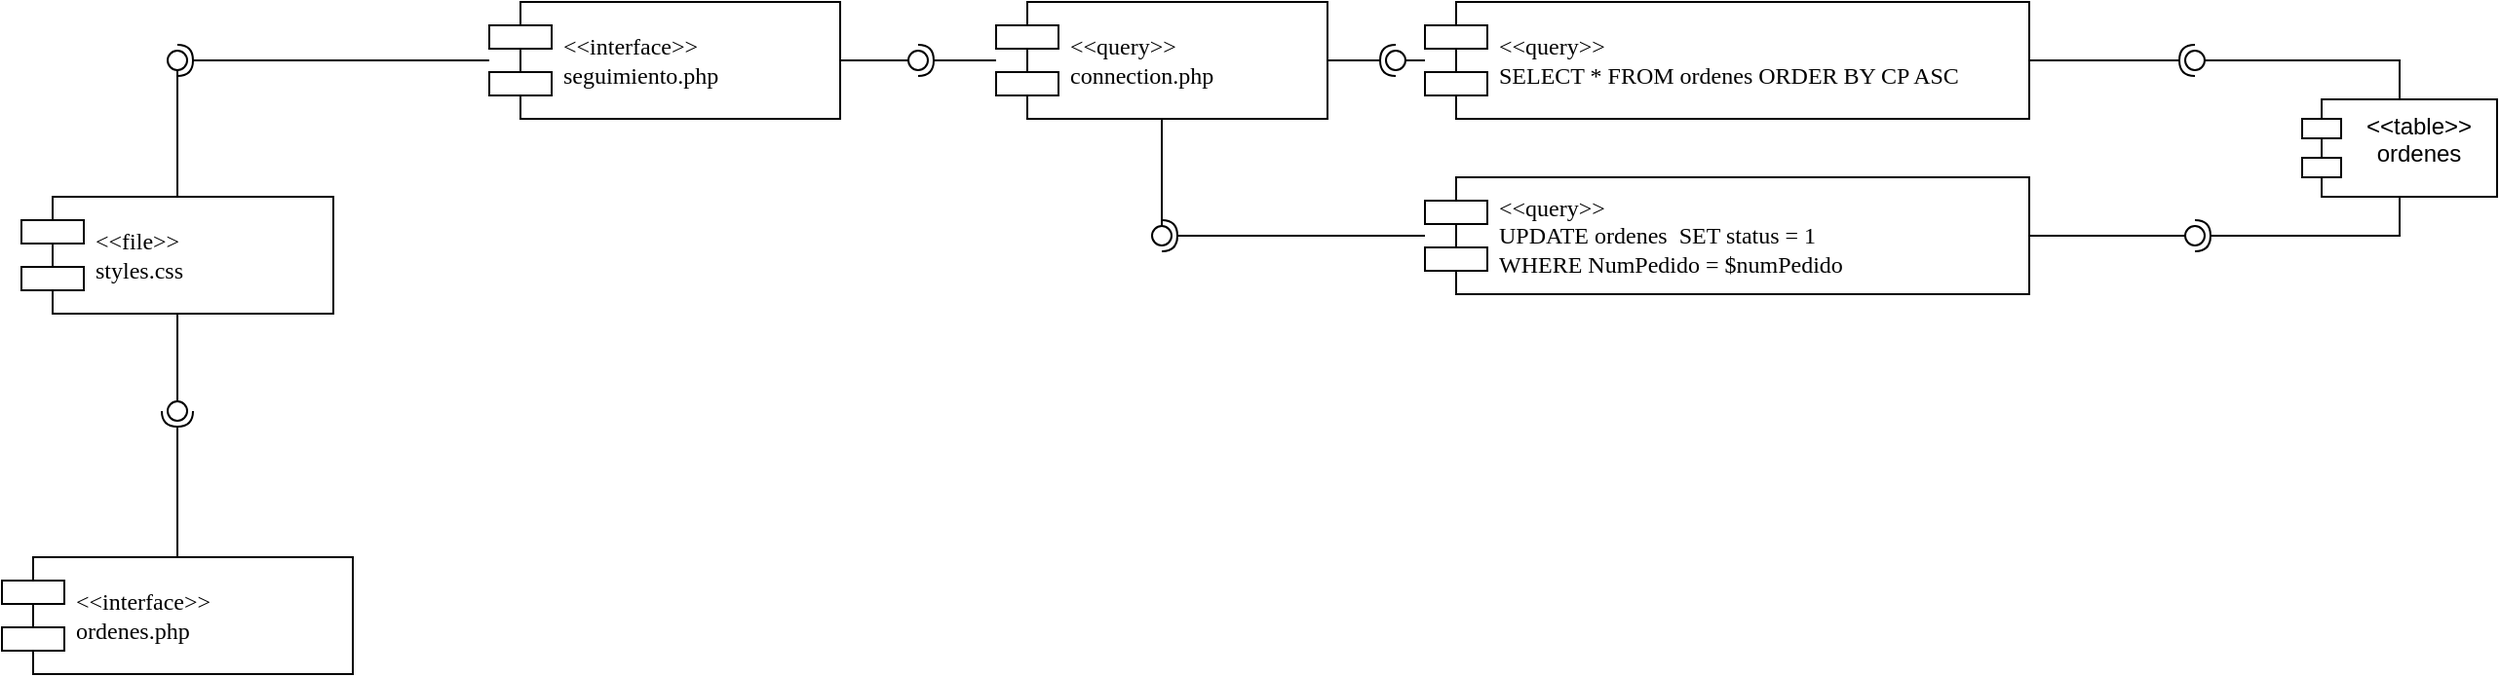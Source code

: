 <mxfile version="22.0.4" type="github">
  <diagram name="Page-1" id="5f0bae14-7c28-e335-631c-24af17079c00">
    <mxGraphModel dx="1166" dy="609" grid="1" gridSize="10" guides="1" tooltips="1" connect="1" arrows="1" fold="1" page="1" pageScale="1" pageWidth="1100" pageHeight="850" background="none" math="0" shadow="0">
      <root>
        <mxCell id="0" />
        <mxCell id="1" parent="0" />
        <mxCell id="39150e848f15840c-5" value="&amp;lt;&amp;lt;interface&amp;gt;&amp;gt;&lt;br&gt;ordenes.php" style="shape=component;align=left;spacingLeft=36;rounded=0;shadow=0;comic=0;labelBackgroundColor=none;strokeWidth=1;fontFamily=Verdana;fontSize=12;html=1;" parent="1" vertex="1">
          <mxGeometry x="10" y="395" width="180" height="60" as="geometry" />
        </mxCell>
        <mxCell id="39150e848f15840c-7" value="&amp;lt;&amp;lt;query&amp;gt;&amp;gt;&lt;br&gt;SELECT * FROM ordenes ORDER BY CP ASC" style="shape=component;align=left;spacingLeft=36;rounded=0;shadow=0;comic=0;labelBackgroundColor=none;strokeWidth=1;fontFamily=Verdana;fontSize=12;html=1;" parent="1" vertex="1">
          <mxGeometry x="740" y="110" width="310" height="60" as="geometry" />
        </mxCell>
        <mxCell id="2PiT4APlnnZ2Xm39mhcf-1" value="&amp;lt;&amp;lt;file&amp;gt;&amp;gt;&lt;br&gt;styles.css" style="shape=component;align=left;spacingLeft=36;rounded=0;shadow=0;comic=0;labelBackgroundColor=none;strokeWidth=1;fontFamily=Verdana;fontSize=12;html=1;" parent="1" vertex="1">
          <mxGeometry x="20" y="210" width="160" height="60" as="geometry" />
        </mxCell>
        <mxCell id="2PiT4APlnnZ2Xm39mhcf-4" value="" style="rounded=0;orthogonalLoop=1;jettySize=auto;html=1;endArrow=halfCircle;endFill=0;endSize=6;strokeWidth=1;sketch=0;" parent="1" source="39150e848f15840c-5" edge="1">
          <mxGeometry relative="1" as="geometry">
            <mxPoint x="570" y="305" as="sourcePoint" />
            <mxPoint x="100" y="320" as="targetPoint" />
          </mxGeometry>
        </mxCell>
        <mxCell id="2PiT4APlnnZ2Xm39mhcf-5" value="" style="rounded=0;orthogonalLoop=1;jettySize=auto;html=1;endArrow=oval;endFill=0;sketch=0;sourcePerimeterSpacing=0;targetPerimeterSpacing=0;endSize=10;" parent="1" source="2PiT4APlnnZ2Xm39mhcf-1" edge="1">
          <mxGeometry relative="1" as="geometry">
            <mxPoint x="530" y="305" as="sourcePoint" />
            <mxPoint x="100" y="320" as="targetPoint" />
          </mxGeometry>
        </mxCell>
        <mxCell id="2PiT4APlnnZ2Xm39mhcf-6" value="" style="ellipse;whiteSpace=wrap;html=1;align=center;aspect=fixed;fillColor=none;strokeColor=none;resizable=0;perimeter=centerPerimeter;rotatable=0;allowArrows=0;points=[];outlineConnect=1;" parent="1" vertex="1">
          <mxGeometry x="545" y="300" width="10" height="10" as="geometry" />
        </mxCell>
        <mxCell id="2PiT4APlnnZ2Xm39mhcf-12" value="&amp;lt;&amp;lt;query&amp;gt;&amp;gt;&lt;br&gt;connection.php" style="shape=component;align=left;spacingLeft=36;rounded=0;shadow=0;comic=0;labelBackgroundColor=none;strokeWidth=1;fontFamily=Verdana;fontSize=12;html=1;" parent="1" vertex="1">
          <mxGeometry x="520" y="110" width="170" height="60" as="geometry" />
        </mxCell>
        <mxCell id="_4taWisS1Fcv63W9ZUAf-3" value="&amp;lt;&amp;lt;interface&amp;gt;&amp;gt;&lt;br&gt;seguimiento.php" style="shape=component;align=left;spacingLeft=36;rounded=0;shadow=0;comic=0;labelBackgroundColor=none;strokeWidth=1;fontFamily=Verdana;fontSize=12;html=1;" vertex="1" parent="1">
          <mxGeometry x="260" y="110" width="180" height="60" as="geometry" />
        </mxCell>
        <mxCell id="_4taWisS1Fcv63W9ZUAf-5" value="" style="rounded=0;orthogonalLoop=1;jettySize=auto;html=1;endArrow=halfCircle;endFill=0;endSize=6;strokeWidth=1;sketch=0;" edge="1" target="_4taWisS1Fcv63W9ZUAf-7" parent="1" source="_4taWisS1Fcv63W9ZUAf-3">
          <mxGeometry relative="1" as="geometry">
            <mxPoint x="140" y="140" as="sourcePoint" />
          </mxGeometry>
        </mxCell>
        <mxCell id="_4taWisS1Fcv63W9ZUAf-6" value="" style="rounded=0;orthogonalLoop=1;jettySize=auto;html=1;endArrow=oval;endFill=0;sketch=0;sourcePerimeterSpacing=0;targetPerimeterSpacing=0;endSize=10;" edge="1" target="_4taWisS1Fcv63W9ZUAf-7" parent="1" source="2PiT4APlnnZ2Xm39mhcf-1">
          <mxGeometry relative="1" as="geometry">
            <mxPoint x="100" y="140" as="sourcePoint" />
          </mxGeometry>
        </mxCell>
        <mxCell id="_4taWisS1Fcv63W9ZUAf-7" value="" style="ellipse;whiteSpace=wrap;html=1;align=center;aspect=fixed;fillColor=none;strokeColor=none;resizable=0;perimeter=centerPerimeter;rotatable=0;allowArrows=0;points=[];outlineConnect=1;" vertex="1" parent="1">
          <mxGeometry x="95" y="135" width="10" height="10" as="geometry" />
        </mxCell>
        <mxCell id="_4taWisS1Fcv63W9ZUAf-16" value="&amp;lt;&amp;lt;query&amp;gt;&amp;gt;&lt;br&gt;UPDATE ordenes&amp;nbsp; SET status = 1&lt;br&gt;WHERE NumPedido = $numPedido" style="shape=component;align=left;spacingLeft=36;rounded=0;shadow=0;comic=0;labelBackgroundColor=none;strokeWidth=1;fontFamily=Verdana;fontSize=12;html=1;" vertex="1" parent="1">
          <mxGeometry x="740" y="200" width="310" height="60" as="geometry" />
        </mxCell>
        <mxCell id="_4taWisS1Fcv63W9ZUAf-19" value="" style="ellipse;whiteSpace=wrap;html=1;align=center;aspect=fixed;fillColor=none;strokeColor=none;resizable=0;perimeter=centerPerimeter;rotatable=0;allowArrows=0;points=[];outlineConnect=1;" vertex="1" parent="1">
          <mxGeometry x="590" y="260" width="10" height="10" as="geometry" />
        </mxCell>
        <mxCell id="_4taWisS1Fcv63W9ZUAf-35" value="" style="ellipse;whiteSpace=wrap;html=1;align=center;aspect=fixed;fillColor=none;strokeColor=none;resizable=0;perimeter=centerPerimeter;rotatable=0;allowArrows=0;points=[];outlineConnect=1;" vertex="1" parent="1">
          <mxGeometry x="710" y="135" width="10" height="10" as="geometry" />
        </mxCell>
        <mxCell id="_4taWisS1Fcv63W9ZUAf-38" value="" style="ellipse;whiteSpace=wrap;html=1;align=center;aspect=fixed;fillColor=none;strokeColor=none;resizable=0;perimeter=centerPerimeter;rotatable=0;allowArrows=0;points=[];outlineConnect=1;" vertex="1" parent="1">
          <mxGeometry x="600" y="225" width="10" height="10" as="geometry" />
        </mxCell>
        <mxCell id="_4taWisS1Fcv63W9ZUAf-39" value="" style="rounded=0;orthogonalLoop=1;jettySize=auto;html=1;endArrow=halfCircle;endFill=0;endSize=6;strokeWidth=1;sketch=0;" edge="1" target="_4taWisS1Fcv63W9ZUAf-41" parent="1" source="2PiT4APlnnZ2Xm39mhcf-12">
          <mxGeometry relative="1" as="geometry">
            <mxPoint x="500" y="140" as="sourcePoint" />
          </mxGeometry>
        </mxCell>
        <mxCell id="_4taWisS1Fcv63W9ZUAf-40" value="" style="rounded=0;orthogonalLoop=1;jettySize=auto;html=1;endArrow=oval;endFill=0;sketch=0;sourcePerimeterSpacing=0;targetPerimeterSpacing=0;endSize=10;" edge="1" target="_4taWisS1Fcv63W9ZUAf-41" parent="1" source="_4taWisS1Fcv63W9ZUAf-3">
          <mxGeometry relative="1" as="geometry">
            <mxPoint x="460" y="140" as="sourcePoint" />
          </mxGeometry>
        </mxCell>
        <mxCell id="_4taWisS1Fcv63W9ZUAf-41" value="" style="ellipse;whiteSpace=wrap;html=1;align=center;aspect=fixed;fillColor=none;strokeColor=none;resizable=0;perimeter=centerPerimeter;rotatable=0;allowArrows=0;points=[];outlineConnect=1;" vertex="1" parent="1">
          <mxGeometry x="475" y="135" width="10" height="10" as="geometry" />
        </mxCell>
        <mxCell id="_4taWisS1Fcv63W9ZUAf-42" value="" style="rounded=0;orthogonalLoop=1;jettySize=auto;html=1;endArrow=halfCircle;endFill=0;endSize=6;strokeWidth=1;sketch=0;" edge="1" target="_4taWisS1Fcv63W9ZUAf-44" parent="1" source="2PiT4APlnnZ2Xm39mhcf-12">
          <mxGeometry relative="1" as="geometry">
            <mxPoint x="730" y="45" as="sourcePoint" />
          </mxGeometry>
        </mxCell>
        <mxCell id="_4taWisS1Fcv63W9ZUAf-43" value="" style="rounded=0;orthogonalLoop=1;jettySize=auto;html=1;endArrow=oval;endFill=0;sketch=0;sourcePerimeterSpacing=0;targetPerimeterSpacing=0;endSize=10;" edge="1" target="_4taWisS1Fcv63W9ZUAf-44" parent="1" source="39150e848f15840c-7">
          <mxGeometry relative="1" as="geometry">
            <mxPoint x="690" y="45" as="sourcePoint" />
          </mxGeometry>
        </mxCell>
        <mxCell id="_4taWisS1Fcv63W9ZUAf-44" value="" style="ellipse;whiteSpace=wrap;html=1;align=center;aspect=fixed;fillColor=none;strokeColor=none;resizable=0;perimeter=centerPerimeter;rotatable=0;allowArrows=0;points=[];outlineConnect=1;" vertex="1" parent="1">
          <mxGeometry x="720" y="135" width="10" height="10" as="geometry" />
        </mxCell>
        <mxCell id="_4taWisS1Fcv63W9ZUAf-45" value="" style="rounded=0;orthogonalLoop=1;jettySize=auto;html=1;endArrow=halfCircle;endFill=0;endSize=6;strokeWidth=1;sketch=0;" edge="1" target="_4taWisS1Fcv63W9ZUAf-47" parent="1" source="_4taWisS1Fcv63W9ZUAf-16">
          <mxGeometry relative="1" as="geometry">
            <mxPoint x="680" y="230" as="sourcePoint" />
          </mxGeometry>
        </mxCell>
        <mxCell id="_4taWisS1Fcv63W9ZUAf-46" value="" style="rounded=0;orthogonalLoop=1;jettySize=auto;html=1;endArrow=oval;endFill=0;sketch=0;sourcePerimeterSpacing=0;targetPerimeterSpacing=0;endSize=10;" edge="1" target="_4taWisS1Fcv63W9ZUAf-47" parent="1" source="2PiT4APlnnZ2Xm39mhcf-12">
          <mxGeometry relative="1" as="geometry">
            <mxPoint x="640" y="230" as="sourcePoint" />
          </mxGeometry>
        </mxCell>
        <mxCell id="_4taWisS1Fcv63W9ZUAf-47" value="" style="ellipse;whiteSpace=wrap;html=1;align=center;aspect=fixed;fillColor=none;strokeColor=none;resizable=0;perimeter=centerPerimeter;rotatable=0;allowArrows=0;points=[];outlineConnect=1;" vertex="1" parent="1">
          <mxGeometry x="600" y="225" width="10" height="10" as="geometry" />
        </mxCell>
        <mxCell id="_4taWisS1Fcv63W9ZUAf-48" value="&amp;lt;&amp;lt;table&amp;gt;&amp;gt;&lt;br&gt;ordenes&lt;br&gt;" style="shape=module;align=left;spacingLeft=20;align=center;verticalAlign=top;whiteSpace=wrap;html=1;" vertex="1" parent="1">
          <mxGeometry x="1190" y="160" width="100" height="50" as="geometry" />
        </mxCell>
        <mxCell id="_4taWisS1Fcv63W9ZUAf-49" value="" style="rounded=0;orthogonalLoop=1;jettySize=auto;html=1;endArrow=halfCircle;endFill=0;endSize=6;strokeWidth=1;sketch=0;" edge="1" target="_4taWisS1Fcv63W9ZUAf-51" parent="1" source="_4taWisS1Fcv63W9ZUAf-48">
          <mxGeometry relative="1" as="geometry">
            <mxPoint x="1150" y="240" as="sourcePoint" />
            <Array as="points">
              <mxPoint x="1240" y="230" />
            </Array>
          </mxGeometry>
        </mxCell>
        <mxCell id="_4taWisS1Fcv63W9ZUAf-50" value="" style="rounded=0;orthogonalLoop=1;jettySize=auto;html=1;endArrow=oval;endFill=0;sketch=0;sourcePerimeterSpacing=0;targetPerimeterSpacing=0;endSize=10;" edge="1" target="_4taWisS1Fcv63W9ZUAf-51" parent="1" source="_4taWisS1Fcv63W9ZUAf-16">
          <mxGeometry relative="1" as="geometry">
            <mxPoint x="1110" y="240" as="sourcePoint" />
          </mxGeometry>
        </mxCell>
        <mxCell id="_4taWisS1Fcv63W9ZUAf-51" value="" style="ellipse;whiteSpace=wrap;html=1;align=center;aspect=fixed;fillColor=none;strokeColor=none;resizable=0;perimeter=centerPerimeter;rotatable=0;allowArrows=0;points=[];outlineConnect=1;" vertex="1" parent="1">
          <mxGeometry x="1130" y="225" width="10" height="10" as="geometry" />
        </mxCell>
        <mxCell id="_4taWisS1Fcv63W9ZUAf-52" value="" style="rounded=0;orthogonalLoop=1;jettySize=auto;html=1;endArrow=halfCircle;endFill=0;endSize=6;strokeWidth=1;sketch=0;" edge="1" target="_4taWisS1Fcv63W9ZUAf-54" parent="1" source="39150e848f15840c-7">
          <mxGeometry relative="1" as="geometry">
            <mxPoint x="1160" y="130" as="sourcePoint" />
          </mxGeometry>
        </mxCell>
        <mxCell id="_4taWisS1Fcv63W9ZUAf-53" value="" style="rounded=0;orthogonalLoop=1;jettySize=auto;html=1;endArrow=oval;endFill=0;sketch=0;sourcePerimeterSpacing=0;targetPerimeterSpacing=0;endSize=10;" edge="1" target="_4taWisS1Fcv63W9ZUAf-54" parent="1" source="_4taWisS1Fcv63W9ZUAf-48">
          <mxGeometry relative="1" as="geometry">
            <mxPoint x="1120" y="130" as="sourcePoint" />
            <Array as="points">
              <mxPoint x="1240" y="140" />
            </Array>
          </mxGeometry>
        </mxCell>
        <mxCell id="_4taWisS1Fcv63W9ZUAf-54" value="" style="ellipse;whiteSpace=wrap;html=1;align=center;aspect=fixed;fillColor=none;strokeColor=none;resizable=0;perimeter=centerPerimeter;rotatable=0;allowArrows=0;points=[];outlineConnect=1;" vertex="1" parent="1">
          <mxGeometry x="1130" y="135" width="10" height="10" as="geometry" />
        </mxCell>
      </root>
    </mxGraphModel>
  </diagram>
</mxfile>
